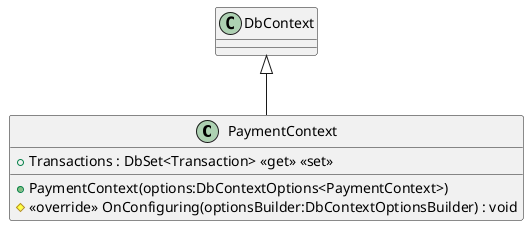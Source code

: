 @startuml
class PaymentContext {
    + Transactions : DbSet<Transaction> <<get>> <<set>>
    + PaymentContext(options:DbContextOptions<PaymentContext>)
    # <<override>> OnConfiguring(optionsBuilder:DbContextOptionsBuilder) : void
}
DbContext <|-- PaymentContext
@enduml
